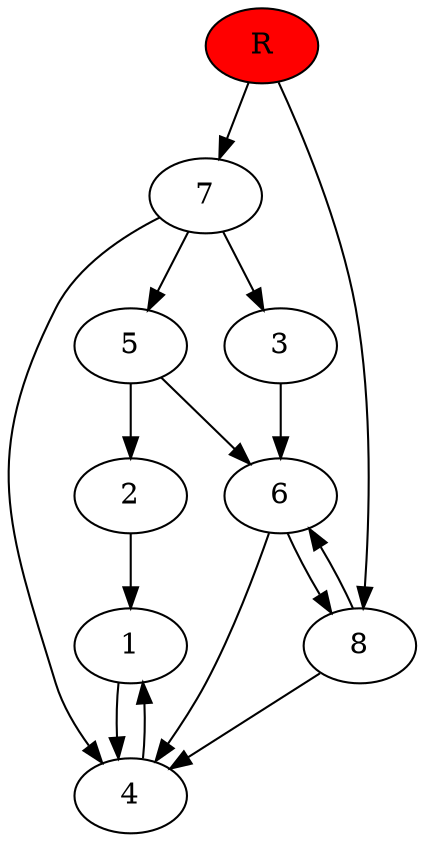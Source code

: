 digraph prb42484 {
	1
	2
	3
	4
	5
	6
	7
	8
	R [fillcolor="#ff0000" style=filled]
	1 -> 4
	2 -> 1
	3 -> 6
	4 -> 1
	5 -> 2
	5 -> 6
	6 -> 4
	6 -> 8
	7 -> 3
	7 -> 4
	7 -> 5
	8 -> 4
	8 -> 6
	R -> 7
	R -> 8
}
